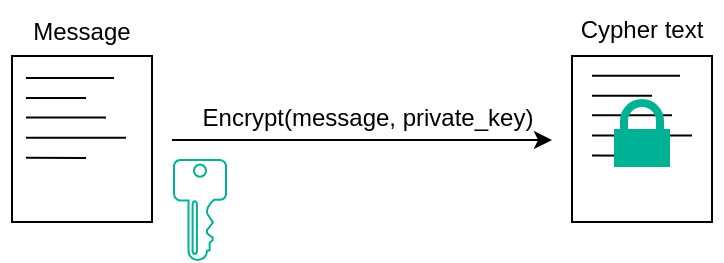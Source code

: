 <mxfile version="22.1.18" type="device">
  <diagram name="Page-1" id="7DDor-wqjaaxJ51iUvBB">
    <mxGraphModel dx="683" dy="322" grid="1" gridSize="10" guides="1" tooltips="1" connect="1" arrows="1" fold="1" page="1" pageScale="1" pageWidth="850" pageHeight="1100" math="0" shadow="0">
      <root>
        <mxCell id="0" />
        <mxCell id="1" parent="0" />
        <mxCell id="nGoNyyR3h8F_GNNX5Oqo-63" value="" style="group" parent="1" vertex="1" connectable="0">
          <mxGeometry x="60" y="400" width="300" height="130" as="geometry" />
        </mxCell>
        <mxCell id="nGoNyyR3h8F_GNNX5Oqo-41" value="" style="group;fontStyle=1" parent="nGoNyyR3h8F_GNNX5Oqo-63" vertex="1" connectable="0">
          <mxGeometry width="87" height="130" as="geometry" />
        </mxCell>
        <mxCell id="nGoNyyR3h8F_GNNX5Oqo-42" value="" style="rounded=0;whiteSpace=wrap;html=1;fillColor=none;fontStyle=1;strokeColor=#000000;" parent="nGoNyyR3h8F_GNNX5Oqo-41" vertex="1">
          <mxGeometry x="6" y="28" width="70" height="83" as="geometry" />
        </mxCell>
        <mxCell id="nGoNyyR3h8F_GNNX5Oqo-33" value="&lt;span style=&quot;font-weight: normal;&quot;&gt;Message&lt;/span&gt;" style="text;strokeColor=none;align=center;fillColor=none;html=1;verticalAlign=middle;whiteSpace=wrap;rounded=0;fontStyle=1" parent="nGoNyyR3h8F_GNNX5Oqo-41" vertex="1">
          <mxGeometry x="11" y="1" width="60" height="30" as="geometry" />
        </mxCell>
        <mxCell id="nGoNyyR3h8F_GNNX5Oqo-35" value="" style="endArrow=none;html=1;rounded=0;entryX=0.875;entryY=0.5;entryDx=0;entryDy=0;entryPerimeter=0;fontStyle=1;strokeColor=#000000;" parent="nGoNyyR3h8F_GNNX5Oqo-41" edge="1">
          <mxGeometry width="50" height="50" relative="1" as="geometry">
            <mxPoint x="13" y="39" as="sourcePoint" />
            <mxPoint x="57" y="39" as="targetPoint" />
          </mxGeometry>
        </mxCell>
        <mxCell id="nGoNyyR3h8F_GNNX5Oqo-36" value="" style="endArrow=none;html=1;rounded=0;fontStyle=1;strokeColor=#000000;" parent="nGoNyyR3h8F_GNNX5Oqo-41" edge="1">
          <mxGeometry width="50" height="50" relative="1" as="geometry">
            <mxPoint x="13" y="49" as="sourcePoint" />
            <mxPoint x="43" y="49" as="targetPoint" />
          </mxGeometry>
        </mxCell>
        <mxCell id="nGoNyyR3h8F_GNNX5Oqo-37" value="" style="endArrow=none;html=1;rounded=0;fontStyle=1;strokeColor=#000000;" parent="nGoNyyR3h8F_GNNX5Oqo-41" edge="1">
          <mxGeometry width="50" height="50" relative="1" as="geometry">
            <mxPoint x="23" y="58.7" as="sourcePoint" />
            <mxPoint x="53" y="58.7" as="targetPoint" />
            <Array as="points">
              <mxPoint x="13" y="58.7" />
            </Array>
          </mxGeometry>
        </mxCell>
        <mxCell id="nGoNyyR3h8F_GNNX5Oqo-38" value="" style="endArrow=none;html=1;rounded=0;entryX=0.75;entryY=0.498;entryDx=0;entryDy=0;entryPerimeter=0;fontStyle=1;strokeColor=#000000;" parent="nGoNyyR3h8F_GNNX5Oqo-41" edge="1">
          <mxGeometry width="50" height="50" relative="1" as="geometry">
            <mxPoint x="13" y="68.85" as="sourcePoint" />
            <mxPoint x="63" y="68.84" as="targetPoint" />
          </mxGeometry>
        </mxCell>
        <mxCell id="nGoNyyR3h8F_GNNX5Oqo-39" value="" style="endArrow=none;html=1;rounded=0;fontStyle=1;strokeColor=#000000;" parent="nGoNyyR3h8F_GNNX5Oqo-41" edge="1">
          <mxGeometry width="50" height="50" relative="1" as="geometry">
            <mxPoint x="13" y="78.85" as="sourcePoint" />
            <mxPoint x="43" y="79" as="targetPoint" />
          </mxGeometry>
        </mxCell>
        <mxCell id="nGoNyyR3h8F_GNNX5Oqo-60" value="" style="endArrow=classic;html=1;rounded=0;strokeColor=#000000;" parent="nGoNyyR3h8F_GNNX5Oqo-63" edge="1">
          <mxGeometry width="50" height="50" relative="1" as="geometry">
            <mxPoint x="86" y="70" as="sourcePoint" />
            <mxPoint x="276" y="70" as="targetPoint" />
          </mxGeometry>
        </mxCell>
        <mxCell id="nGoNyyR3h8F_GNNX5Oqo-61" value="" style="sketch=0;aspect=fixed;pointerEvents=1;shadow=0;dashed=0;html=1;strokeColor=#00B295;labelPosition=center;verticalLabelPosition=bottom;verticalAlign=top;align=center;fillColor=none;shape=mxgraph.mscae.enterprise.key_permissions" parent="nGoNyyR3h8F_GNNX5Oqo-63" vertex="1">
          <mxGeometry x="87" y="80" width="26" height="50" as="geometry" />
        </mxCell>
        <mxCell id="nGoNyyR3h8F_GNNX5Oqo-55" value="" style="rounded=0;whiteSpace=wrap;html=1;fillColor=none;fontStyle=1;strokeColor=#000000;container=0;" parent="nGoNyyR3h8F_GNNX5Oqo-63" vertex="1">
          <mxGeometry x="286" y="28" width="70" height="83" as="geometry" />
        </mxCell>
        <mxCell id="nGoNyyR3h8F_GNNX5Oqo-49" value="&lt;span style=&quot;font-weight: normal;&quot;&gt;Cypher text&lt;/span&gt;" style="text;strokeColor=none;align=center;fillColor=none;html=1;verticalAlign=middle;whiteSpace=wrap;rounded=0;fontStyle=1;container=0;" parent="nGoNyyR3h8F_GNNX5Oqo-63" vertex="1">
          <mxGeometry x="281" width="80" height="30" as="geometry" />
        </mxCell>
        <mxCell id="nGoNyyR3h8F_GNNX5Oqo-134" value="" style="endArrow=none;html=1;rounded=0;entryX=0.875;entryY=0.5;entryDx=0;entryDy=0;entryPerimeter=0;fontStyle=1;strokeColor=#000000;" parent="nGoNyyR3h8F_GNNX5Oqo-63" edge="1">
          <mxGeometry width="50" height="50" relative="1" as="geometry">
            <mxPoint x="296" y="37.88" as="sourcePoint" />
            <mxPoint x="340" y="37.88" as="targetPoint" />
          </mxGeometry>
        </mxCell>
        <mxCell id="nGoNyyR3h8F_GNNX5Oqo-135" value="" style="endArrow=none;html=1;rounded=0;fontStyle=1;strokeColor=#000000;" parent="nGoNyyR3h8F_GNNX5Oqo-63" edge="1">
          <mxGeometry width="50" height="50" relative="1" as="geometry">
            <mxPoint x="296" y="47.88" as="sourcePoint" />
            <mxPoint x="326" y="47.88" as="targetPoint" />
          </mxGeometry>
        </mxCell>
        <mxCell id="nGoNyyR3h8F_GNNX5Oqo-136" value="" style="endArrow=none;html=1;rounded=0;fontStyle=1;strokeColor=#000000;" parent="nGoNyyR3h8F_GNNX5Oqo-63" edge="1">
          <mxGeometry width="50" height="50" relative="1" as="geometry">
            <mxPoint x="306" y="57.58" as="sourcePoint" />
            <mxPoint x="336" y="57.58" as="targetPoint" />
            <Array as="points">
              <mxPoint x="296" y="57.58" />
            </Array>
          </mxGeometry>
        </mxCell>
        <mxCell id="nGoNyyR3h8F_GNNX5Oqo-137" value="" style="endArrow=none;html=1;rounded=0;entryX=0.75;entryY=0.498;entryDx=0;entryDy=0;entryPerimeter=0;fontStyle=1;strokeColor=#000000;" parent="nGoNyyR3h8F_GNNX5Oqo-63" edge="1">
          <mxGeometry width="50" height="50" relative="1" as="geometry">
            <mxPoint x="296" y="67.73" as="sourcePoint" />
            <mxPoint x="346" y="67.72" as="targetPoint" />
          </mxGeometry>
        </mxCell>
        <mxCell id="nGoNyyR3h8F_GNNX5Oqo-138" value="" style="endArrow=none;html=1;rounded=0;fontStyle=1;strokeColor=#000000;" parent="nGoNyyR3h8F_GNNX5Oqo-63" edge="1">
          <mxGeometry width="50" height="50" relative="1" as="geometry">
            <mxPoint x="296" y="77.73" as="sourcePoint" />
            <mxPoint x="326" y="77.88" as="targetPoint" />
          </mxGeometry>
        </mxCell>
        <mxCell id="nGoNyyR3h8F_GNNX5Oqo-133" value="" style="html=1;verticalLabelPosition=bottom;align=center;labelBackgroundColor=#ffffff;verticalAlign=top;strokeWidth=4;strokeColor=#00B295;shadow=0;dashed=0;shape=mxgraph.ios7.icons.locked;fillColor=#00B295;container=0;" parent="nGoNyyR3h8F_GNNX5Oqo-63" vertex="1">
          <mxGeometry x="309" y="51.5" width="24" height="30" as="geometry" />
        </mxCell>
        <mxCell id="iuPcsnLNidjk1tevbppt-12" value="Encrypt(message, private_key)" style="text;strokeColor=none;align=center;fillColor=none;html=1;verticalAlign=middle;whiteSpace=wrap;rounded=0;" vertex="1" parent="nGoNyyR3h8F_GNNX5Oqo-63">
          <mxGeometry x="99" y="53.5" width="170" height="10" as="geometry" />
        </mxCell>
      </root>
    </mxGraphModel>
  </diagram>
</mxfile>
